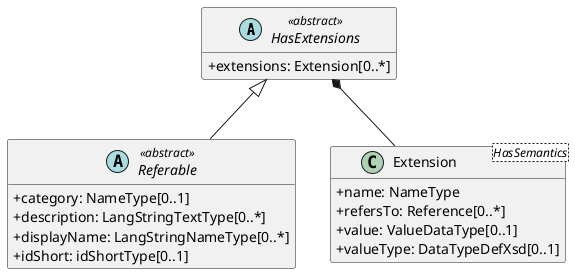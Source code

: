 @startuml
skinparam classAttributeIconSize 0
hide methods

abstract class HasExtensions <<abstract>> {
  +extensions: Extension[0..*] 
}
abstract class Referable <<abstract>> {
  +category: NameType[0..1] 
  +description: LangStringTextType[0..*] 
  +displayName: LangStringNameType[0..*] 
  +idShort: idShortType[0..1] 
}
class Extension<HasSemantics> {
  +name: NameType 
  +refersTo: Reference[0..*] 
  +value: ValueDataType[0..1] 
  +valueType: DataTypeDefXsd[0..1] 
}
HasExtensions *-- Extension
HasExtensions <|-- Referable
@enduml